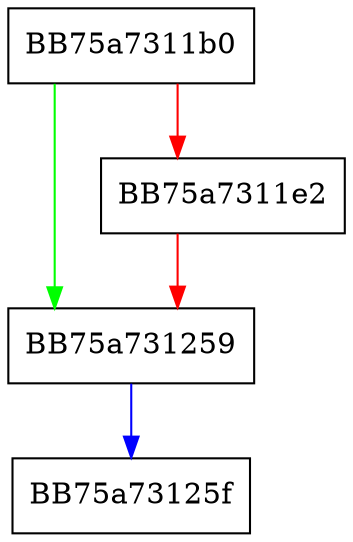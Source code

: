 digraph get_tdt_capabilities {
  node [shape="box"];
  graph [splines=ortho];
  BB75a7311b0 -> BB75a731259 [color="green"];
  BB75a7311b0 -> BB75a7311e2 [color="red"];
  BB75a7311e2 -> BB75a731259 [color="red"];
  BB75a731259 -> BB75a73125f [color="blue"];
}